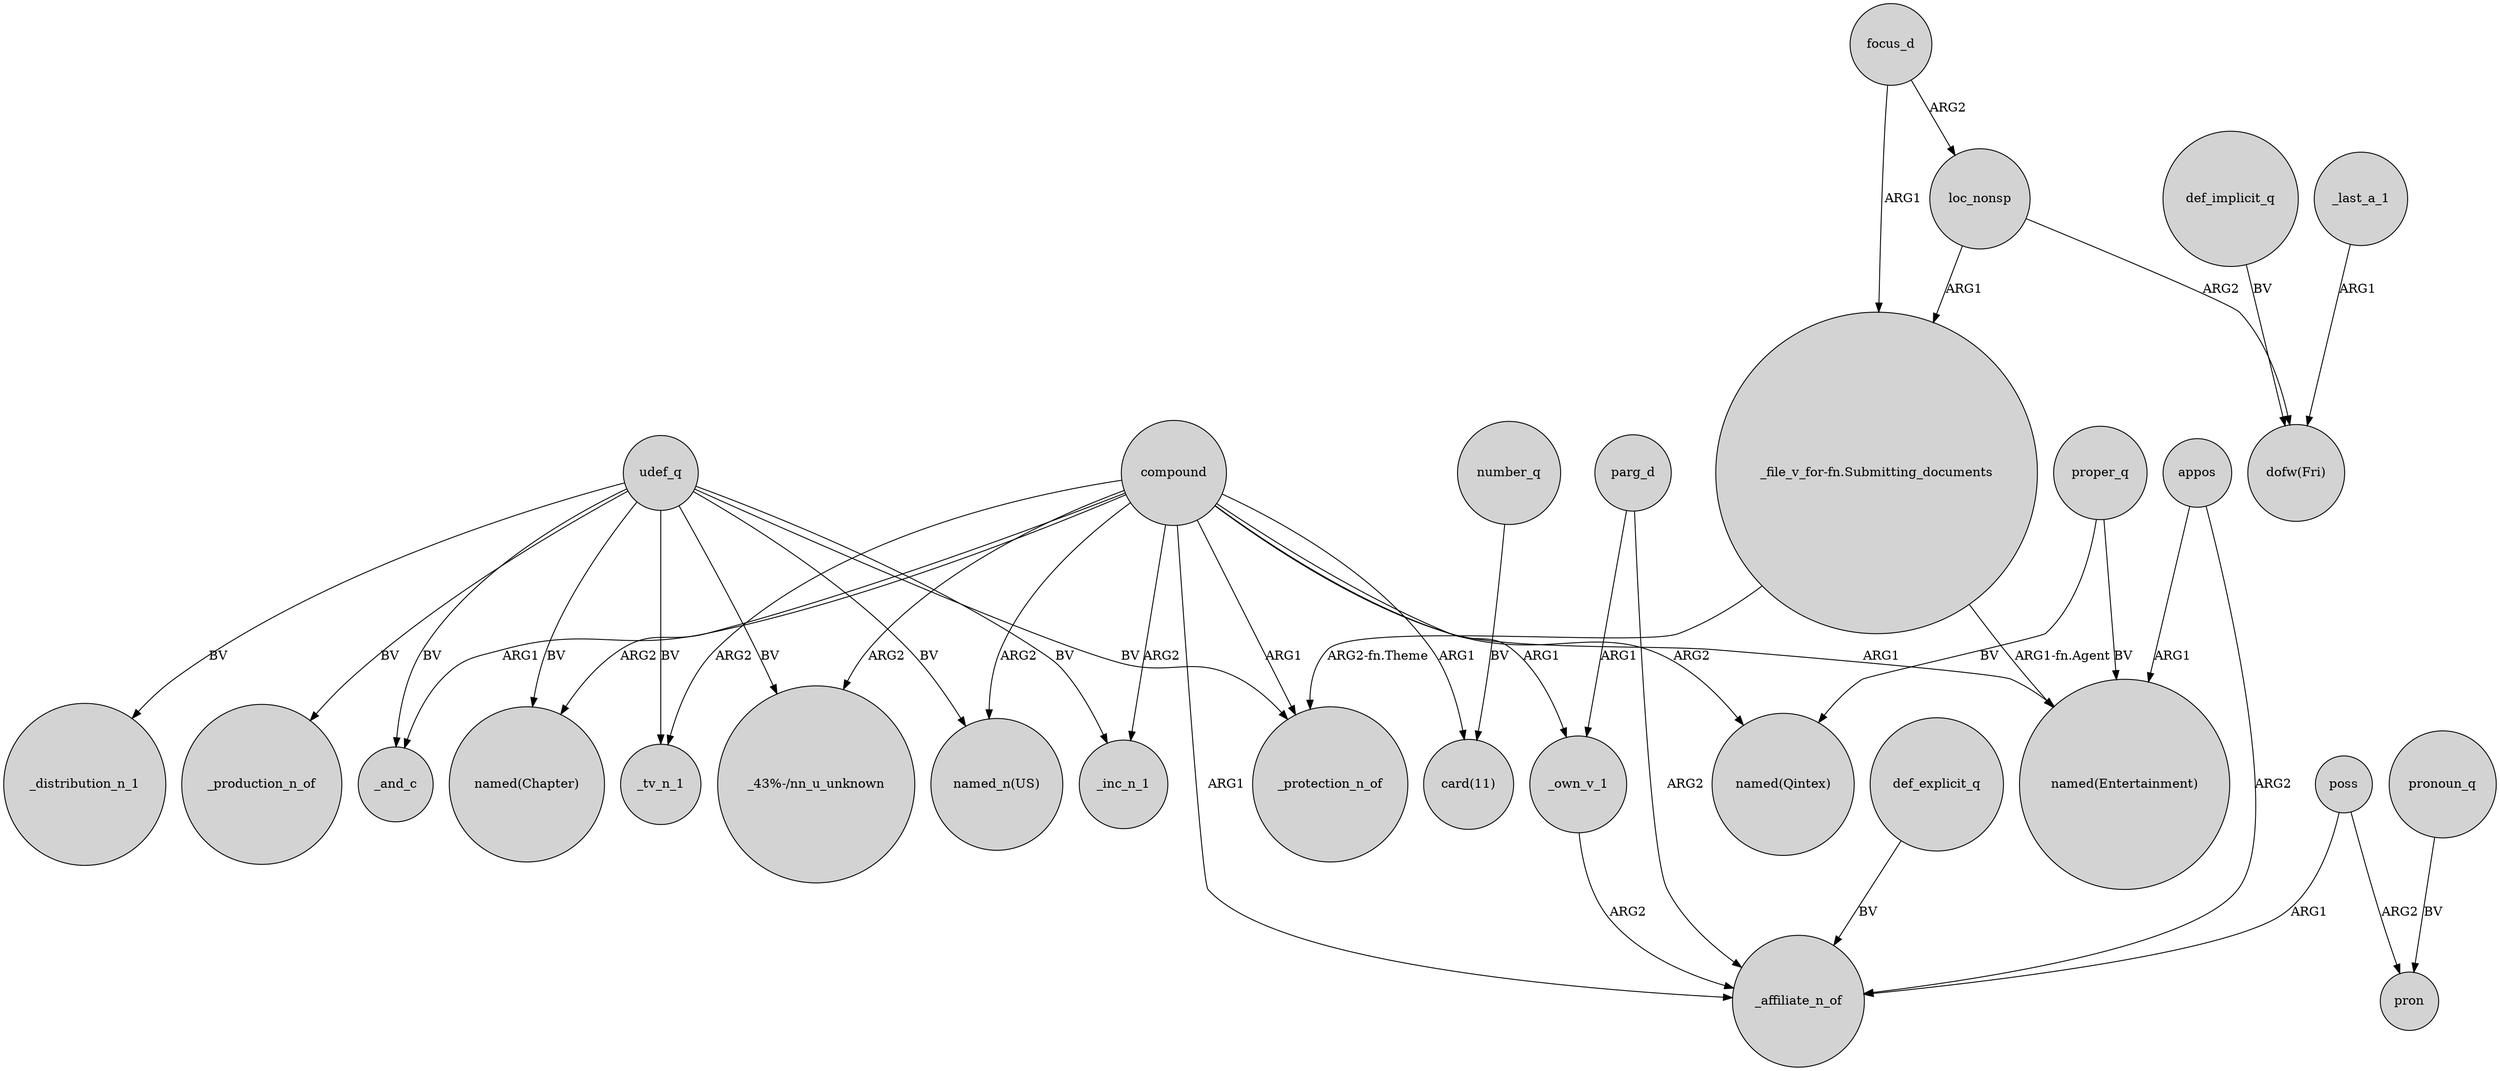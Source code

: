digraph {
	node [shape=circle style=filled]
	udef_q -> _production_n_of [label=BV]
	focus_d -> loc_nonsp [label=ARG2]
	udef_q -> "named_n(US)" [label=BV]
	udef_q -> _inc_n_1 [label=BV]
	number_q -> "card(11)" [label=BV]
	poss -> pron [label=ARG2]
	compound -> "card(11)" [label=ARG1]
	compound -> "named(Chapter)" [label=ARG2]
	parg_d -> _own_v_1 [label=ARG1]
	proper_q -> "named(Qintex)" [label=BV]
	compound -> _tv_n_1 [label=ARG2]
	_last_a_1 -> "dofw(Fri)" [label=ARG1]
	udef_q -> _tv_n_1 [label=BV]
	compound -> "_43%-/nn_u_unknown" [label=ARG2]
	"_file_v_for-fn.Submitting_documents" -> "named(Entertainment)" [label="ARG1-fn.Agent"]
	loc_nonsp -> "_file_v_for-fn.Submitting_documents" [label=ARG1]
	udef_q -> _distribution_n_1 [label=BV]
	appos -> "named(Entertainment)" [label=ARG1]
	def_explicit_q -> _affiliate_n_of [label=BV]
	compound -> "named(Qintex)" [label=ARG2]
	compound -> _own_v_1 [label=ARG1]
	_own_v_1 -> _affiliate_n_of [label=ARG2]
	loc_nonsp -> "dofw(Fri)" [label=ARG2]
	compound -> "named_n(US)" [label=ARG2]
	pronoun_q -> pron [label=BV]
	"_file_v_for-fn.Submitting_documents" -> _protection_n_of [label="ARG2-fn.Theme"]
	poss -> _affiliate_n_of [label=ARG1]
	udef_q -> _protection_n_of [label=BV]
	parg_d -> _affiliate_n_of [label=ARG2]
	compound -> _protection_n_of [label=ARG1]
	udef_q -> "named(Chapter)" [label=BV]
	compound -> _affiliate_n_of [label=ARG1]
	compound -> _and_c [label=ARG1]
	proper_q -> "named(Entertainment)" [label=BV]
	compound -> "named(Entertainment)" [label=ARG1]
	def_implicit_q -> "dofw(Fri)" [label=BV]
	udef_q -> "_43%-/nn_u_unknown" [label=BV]
	udef_q -> _and_c [label=BV]
	compound -> _inc_n_1 [label=ARG2]
	focus_d -> "_file_v_for-fn.Submitting_documents" [label=ARG1]
	appos -> _affiliate_n_of [label=ARG2]
}
